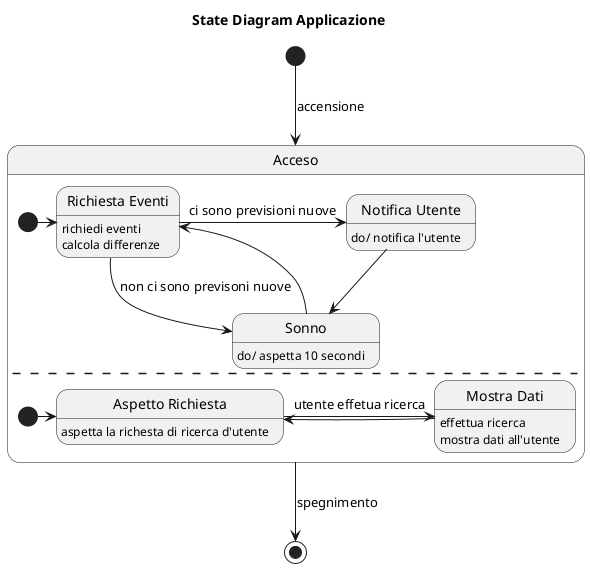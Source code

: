 @startuml
title State Diagram Applicazione

[*] --> Acceso: accensione

state Acceso {
    state "Richiesta Eventi" as RichiestaEventi
    state "Notifica Utente" as NotificaUtente
    state "Sonno" as Sonno

    [*] -right-> RichiestaEventi

    RichiestaEventi: richiedi eventi
    RichiestaEventi: calcola differenze
    RichiestaEventi --> Sonno: non ci sono previsoni nuove
    RichiestaEventi -right-> NotificaUtente: ci sono previsioni nuove

    NotificaUtente: do/ notifica l'utente
    NotificaUtente --> Sonno

    Sonno: do/ aspetta 10 secondi
    Sonno --> RichiestaEventi

    --

    state "Aspetto Richiesta" as AspettoRichiesta
    state "Mostra Dati" as MostraDati

    [*] -right-> AspettoRichiesta

    AspettoRichiesta: aspetta la richesta di ricerca d'utente
    AspettoRichiesta -right-> MostraDati: utente effetua ricerca

    MostraDati: effettua ricerca
    MostraDati: mostra dati all'utente
    MostraDati -left-> AspettoRichiesta
}

Acceso --> [*]: spegnimento
@enduml

